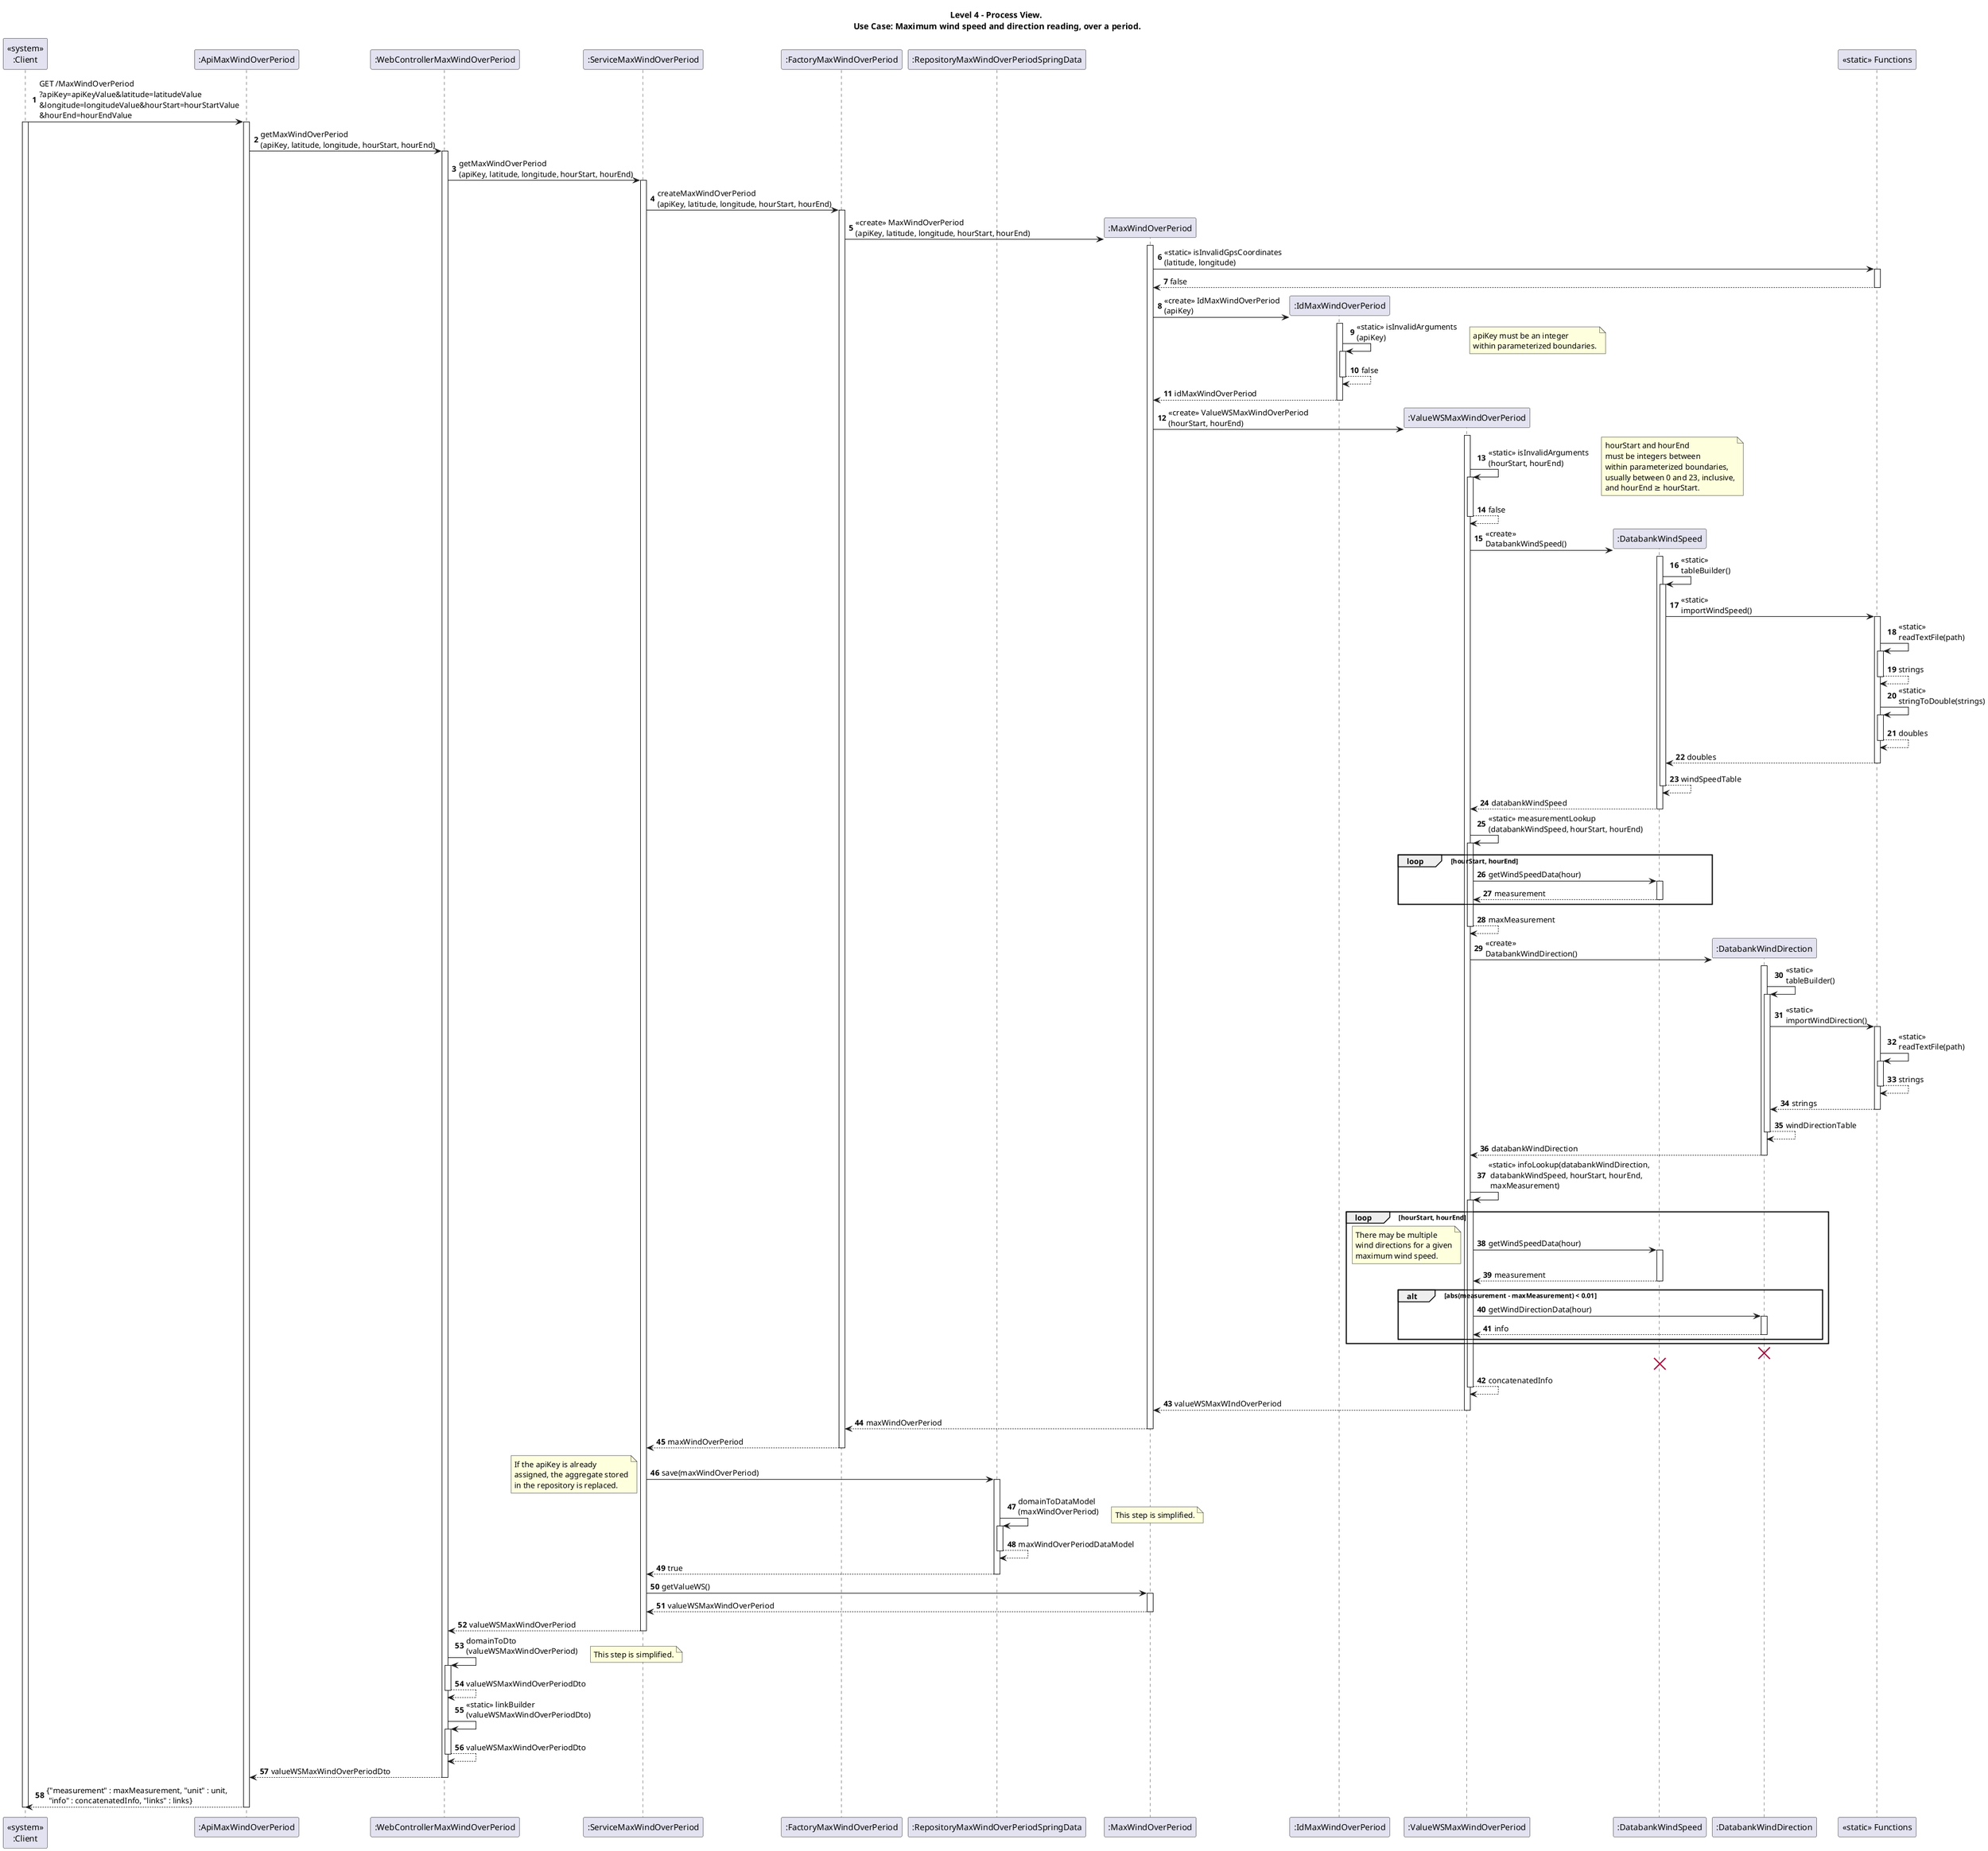 @startuml
'https://plantuml.com/sequence-diagram

participant "<<system>>\n:Client" as SH
participant ":ApiMaxWindOverPeriod" as API
participant ":WebControllerMaxWindOverPeriod" as Controller
participant ":ServiceMaxWindOverPeriod" as Service
participant ":FactoryMaxWindOverPeriod" as Factory
participant ":RepositoryMaxWindOverPeriodSpringData" as Repository
participant ":MaxWindOverPeriod" as Root
participant ":IdMaxWindOverPeriod" as Id
participant ":ValueWSMaxWindOverPeriod" as Vo
participant ":DatabankWindSpeed" as DatabankWindSpeed
participant ":DatabankWindDirection" as DatabankWindDirection
participant "<<static>> Functions" as Functions

autoactivate on
autonumber

title Level 4 - Process View. \nUse Case: Maximum wind speed and direction reading, over a period.

SH -> API : GET /MaxWindOverPeriod\n?apiKey=apiKeyValue&latitude=latitudeValue\n&longitude=longitudeValue&hourStart=hourStartValue\n&hourEnd=hourEndValue
activate SH

API -> Controller : getMaxWindOverPeriod\n(apiKey, latitude, longitude, hourStart, hourEnd)

Controller -> Service : getMaxWindOverPeriod\n(apiKey, latitude, longitude, hourStart, hourEnd)

Service -> Factory : createMaxWindOverPeriod\n(apiKey, latitude, longitude, hourStart, hourEnd)

Factory -> Root ** : <<create>> MaxWindOverPeriod\n(apiKey, latitude, longitude, hourStart, hourEnd)
activate Root

Root -> Functions : <<static>> isInvalidGpsCoordinates\n(latitude, longitude)
return false

Root -> Id ** : <<create>> IdMaxWindOverPeriod\n(apiKey)
activate Id
Id -> Id : <<static>> isInvalidArguments\n(apiKey)
note right
apiKey must be an integer
within parameterized boundaries.
end note
return false
return idMaxWindOverPeriod

Root -> Vo ** : <<create>> ValueWSMaxWindOverPeriod\n(hourStart, hourEnd)
activate Vo
Vo -> Vo : <<static>> isInvalidArguments\n(hourStart, hourEnd)
note right
hourStart and hourEnd
must be integers between
within parameterized boundaries,
usually between 0 and 23, inclusive,
and hourEnd ≥ hourStart.
end note
return false

Vo -> DatabankWindSpeed ** : <<create>>\nDatabankWindSpeed()
activate DatabankWindSpeed
DatabankWindSpeed -> DatabankWindSpeed : <<static>> \ntableBuilder()

DatabankWindSpeed -> Functions : <<static>> \nimportWindSpeed()
Functions -> Functions : <<static>> \nreadTextFile(path)
return strings
Functions -> Functions : <<static>> \nstringToDouble(strings)
return doubles
return doubles

return windSpeedTable
DatabankWindSpeed --> Vo : databankWindSpeed

Vo -> Vo : <<static>> measurementLookup\n(databankWindSpeed, hourStart, hourEnd)

loop hourStart, hourEnd
Vo -> DatabankWindSpeed : getWindSpeedData(hour)
DatabankWindSpeed --> Vo : measurement
end

return maxMeasurement

Vo -> DatabankWindDirection ** : <<create>> \nDatabankWindDirection()
activate DatabankWindDirection
DatabankWindDirection -> DatabankWindDirection : <<static>> \ntableBuilder()

DatabankWindDirection -> Functions : <<static>> \nimportWindDirection()
Functions -> Functions : <<static>> \nreadTextFile(path)
return strings
return strings

return windDirectionTable
DatabankWindDirection --> Vo : databankWindDirection

Vo -> Vo : <<static>> infoLookup(databankWindDirection,\n databankWindSpeed, hourStart, hourEnd,\n maxMeasurement)

loop hourStart, hourEnd
Vo -> DatabankWindSpeed : getWindSpeedData(hour)
note left
There may be multiple
wind directions for a given
maximum wind speed.
end note
DatabankWindSpeed --> Vo : measurement
alt abs(measurement - maxMeasurement) < 0.01
Vo -> DatabankWindDirection : getWindDirectionData(hour)
DatabankWindDirection --> Vo : info
end
end
destroy DatabankWindDirection
destroy DatabankWindSpeed

return concatenatedInfo

return valueWSMaxWIndOverPeriod

Root --> Factory : maxWindOverPeriod
Factory --> Service : maxWindOverPeriod
Service -> Repository : save(maxWindOverPeriod)
note left
If the apiKey is already
assigned, the aggregate stored
in the repository is replaced.
end note

Repository -> Repository : domainToDataModel\n(maxWindOverPeriod)
note right
This step is simplified.
end note
return maxWindOverPeriodDataModel

Repository --> Service : true

Service -> Root : getValueWS()
return valueWSMaxWindOverPeriod

Service --> Controller : valueWSMaxWindOverPeriod

Controller -> Controller : domainToDto\n(valueWSMaxWindOverPeriod)
note right
This step is simplified.
end note
return valueWSMaxWindOverPeriodDto

Controller -> Controller : <<static>> linkBuilder\n(valueWSMaxWindOverPeriodDto)
return valueWSMaxWindOverPeriodDto

return valueWSMaxWindOverPeriodDto

return {"measurement" : maxMeasurement, "unit" : unit,\n "info" : concatenatedInfo, "links" : links}
deactivate SH

@enduml